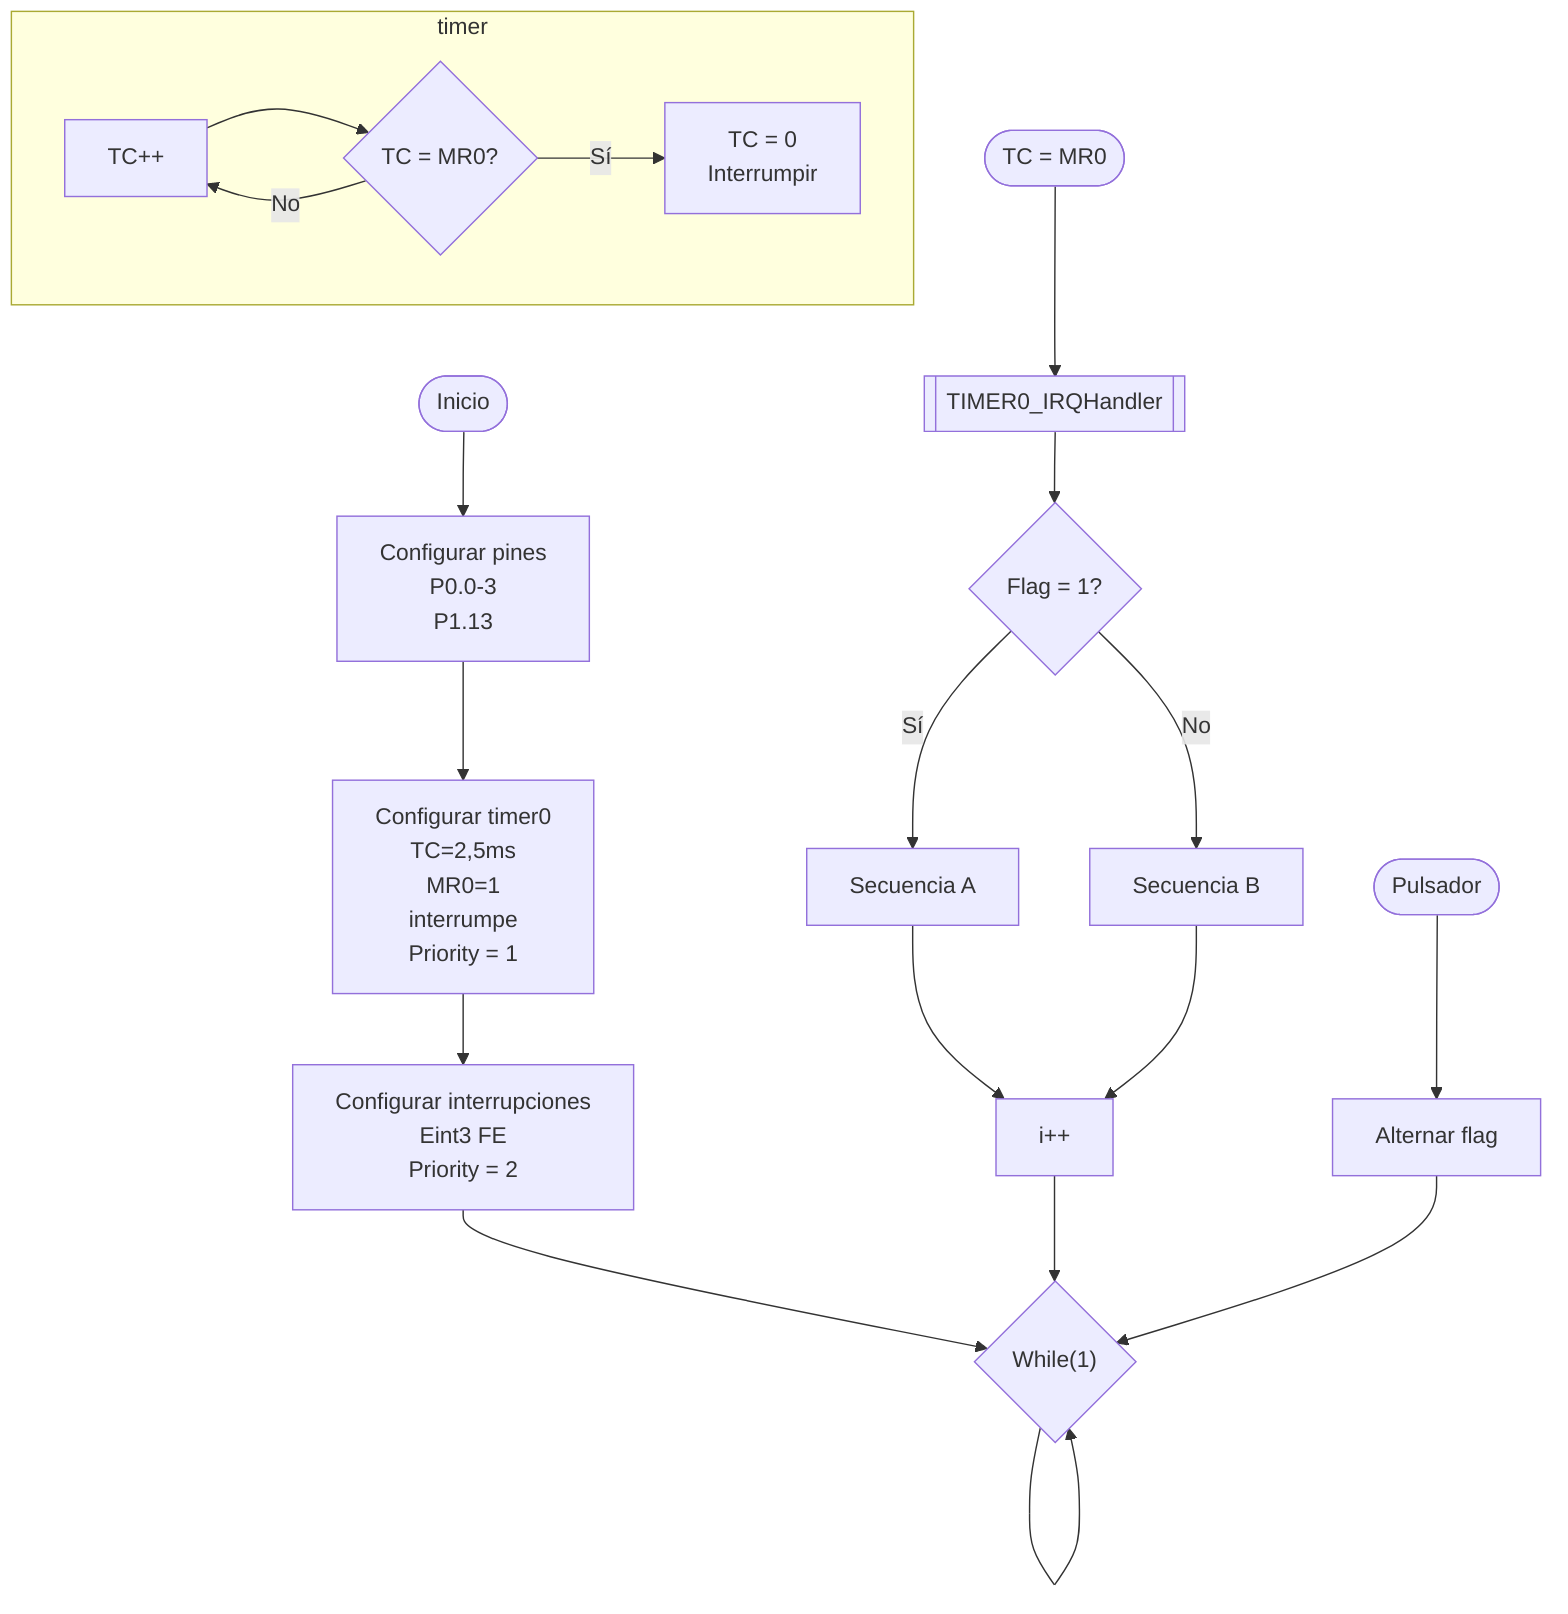 graph TD
    %% Main
    M1([Inicio])
    M2["Configurar pines<br>P0.0-3<br>P1.13"]
    M3["Configurar timer0<br>TC=2,5ms<br>MR0=1<br>interrumpe<br>Priority = 1"]
    M4["Configurar interrupciones<br>Eint3 FE<br>Priority = 2"]
    M5{"While(1)"}

    T1["TC++"]
    T2{"TC = MR0?"}
    T3["TC = 0<br>Interrumpir"]

    E1(["Pulsador"])
    E2["Alternar flag"]

    TI1([TC = MR0])
    TI2[[TIMER0_IRQHandler]]
    TI3{"Flag = 1?"}
    TI4["Secuencia A"]
    TI5["Secuencia B"]
    TI6["i++"]

    %% Main
    M1 --> M2
    M2 --> M3
    M3 --> M4
    M4 --> M5
    M5 --> M5

    %% Interrupción de timer
    TI1 --> TI2
    TI2 --> TI3
    TI3 -->|No| TI5
    TI3 -->|Sí| TI4
    TI4 --> TI6
    TI5 --> TI6
    TI6 --> M5

    %% Interrupción de pulsador
    E1 --> E2
    E2 --> M5


    subgraph timer
        T1 --> T2
        T2 -->|No| T1
        T2 -->|Sí| T3
    end